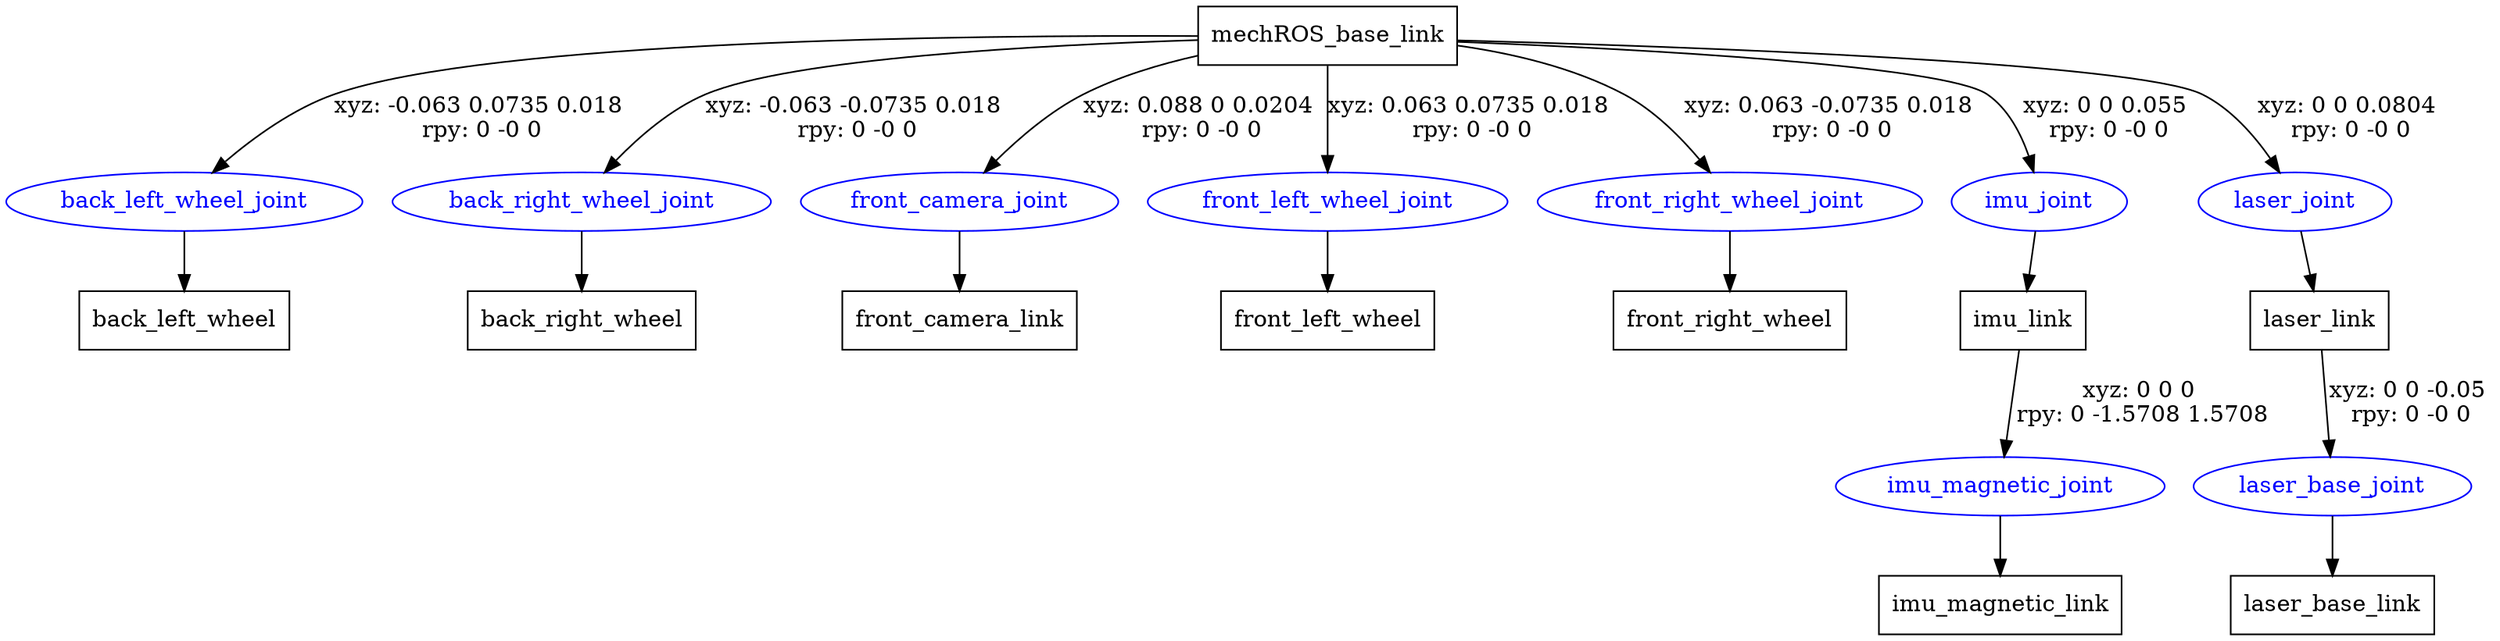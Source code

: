 digraph G {
node [shape=box];
"mechROS_base_link" [label="mechROS_base_link"];
"back_left_wheel" [label="back_left_wheel"];
"back_right_wheel" [label="back_right_wheel"];
"front_camera_link" [label="front_camera_link"];
"front_left_wheel" [label="front_left_wheel"];
"front_right_wheel" [label="front_right_wheel"];
"imu_link" [label="imu_link"];
"imu_magnetic_link" [label="imu_magnetic_link"];
"laser_link" [label="laser_link"];
"laser_base_link" [label="laser_base_link"];
node [shape=ellipse, color=blue, fontcolor=blue];
"mechROS_base_link" -> "back_left_wheel_joint" [label="xyz: -0.063 0.0735 0.018 \nrpy: 0 -0 0"]
"back_left_wheel_joint" -> "back_left_wheel"
"mechROS_base_link" -> "back_right_wheel_joint" [label="xyz: -0.063 -0.0735 0.018 \nrpy: 0 -0 0"]
"back_right_wheel_joint" -> "back_right_wheel"
"mechROS_base_link" -> "front_camera_joint" [label="xyz: 0.088 0 0.0204 \nrpy: 0 -0 0"]
"front_camera_joint" -> "front_camera_link"
"mechROS_base_link" -> "front_left_wheel_joint" [label="xyz: 0.063 0.0735 0.018 \nrpy: 0 -0 0"]
"front_left_wheel_joint" -> "front_left_wheel"
"mechROS_base_link" -> "front_right_wheel_joint" [label="xyz: 0.063 -0.0735 0.018 \nrpy: 0 -0 0"]
"front_right_wheel_joint" -> "front_right_wheel"
"mechROS_base_link" -> "imu_joint" [label="xyz: 0 0 0.055 \nrpy: 0 -0 0"]
"imu_joint" -> "imu_link"
"imu_link" -> "imu_magnetic_joint" [label="xyz: 0 0 0 \nrpy: 0 -1.5708 1.5708"]
"imu_magnetic_joint" -> "imu_magnetic_link"
"mechROS_base_link" -> "laser_joint" [label="xyz: 0 0 0.0804 \nrpy: 0 -0 0"]
"laser_joint" -> "laser_link"
"laser_link" -> "laser_base_joint" [label="xyz: 0 0 -0.05 \nrpy: 0 -0 0"]
"laser_base_joint" -> "laser_base_link"
}
